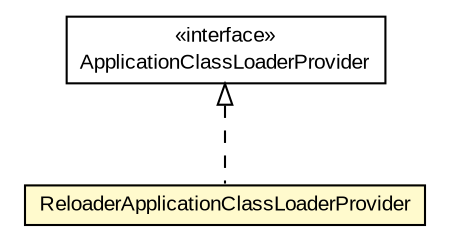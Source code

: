 #!/usr/local/bin/dot
#
# Class diagram 
# Generated by UMLGraph version R5_6-24-gf6e263 (http://www.umlgraph.org/)
#

digraph G {
	edge [fontname="arial",fontsize=10,labelfontname="arial",labelfontsize=10];
	node [fontname="arial",fontsize=10,shape=plaintext];
	nodesep=0.25;
	ranksep=0.5;
	// com.google.code.play2.provider.play25.run.ReloaderApplicationClassLoaderProvider
	c476 [label=<<table title="com.google.code.play2.provider.play25.run.ReloaderApplicationClassLoaderProvider" border="0" cellborder="1" cellspacing="0" cellpadding="2" port="p" bgcolor="lemonChiffon" href="./ReloaderApplicationClassLoaderProvider.html">
		<tr><td><table border="0" cellspacing="0" cellpadding="1">
<tr><td align="center" balign="center"> ReloaderApplicationClassLoaderProvider </td></tr>
		</table></td></tr>
		</table>>, URL="./ReloaderApplicationClassLoaderProvider.html", fontname="arial", fontcolor="black", fontsize=10.0];
	//com.google.code.play2.provider.play25.run.ReloaderApplicationClassLoaderProvider implements play.runsupport.classloader.ApplicationClassLoaderProvider
	c482:p -> c476:p [dir=back,arrowtail=empty,style=dashed];
	// play.runsupport.classloader.ApplicationClassLoaderProvider
	c482 [label=<<table title="play.runsupport.classloader.ApplicationClassLoaderProvider" border="0" cellborder="1" cellspacing="0" cellpadding="2" port="p" href="http://java.sun.com/j2se/1.4.2/docs/api/play/runsupport/classloader/ApplicationClassLoaderProvider.html">
		<tr><td><table border="0" cellspacing="0" cellpadding="1">
<tr><td align="center" balign="center"> &#171;interface&#187; </td></tr>
<tr><td align="center" balign="center"> ApplicationClassLoaderProvider </td></tr>
		</table></td></tr>
		</table>>, URL="http://java.sun.com/j2se/1.4.2/docs/api/play/runsupport/classloader/ApplicationClassLoaderProvider.html", fontname="arial", fontcolor="black", fontsize=10.0];
}

